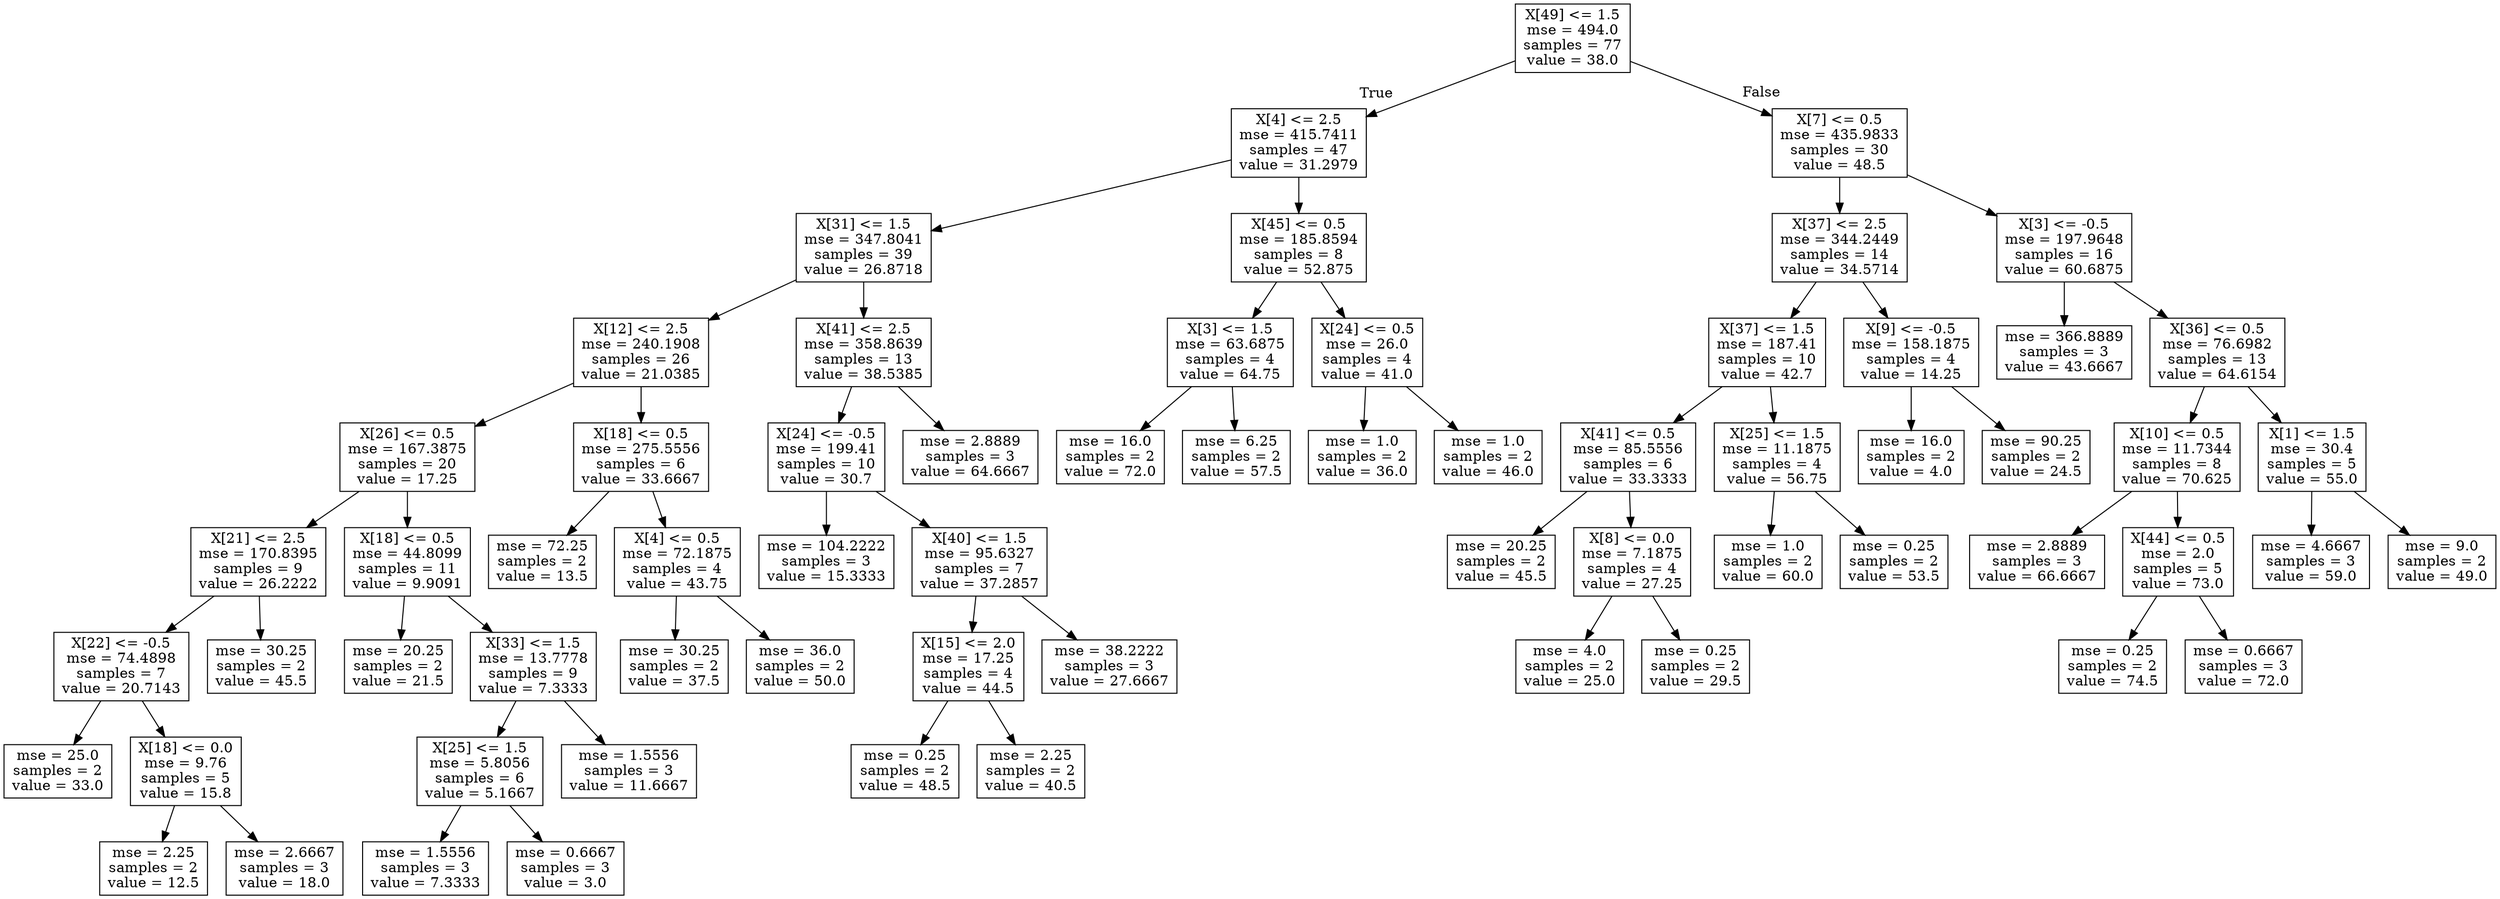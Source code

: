 digraph Tree {
node [shape=box] ;
0 [label="X[49] <= 1.5\nmse = 494.0\nsamples = 77\nvalue = 38.0"] ;
1 [label="X[4] <= 2.5\nmse = 415.7411\nsamples = 47\nvalue = 31.2979"] ;
0 -> 1 [labeldistance=2.5, labelangle=45, headlabel="True"] ;
2 [label="X[31] <= 1.5\nmse = 347.8041\nsamples = 39\nvalue = 26.8718"] ;
1 -> 2 ;
3 [label="X[12] <= 2.5\nmse = 240.1908\nsamples = 26\nvalue = 21.0385"] ;
2 -> 3 ;
4 [label="X[26] <= 0.5\nmse = 167.3875\nsamples = 20\nvalue = 17.25"] ;
3 -> 4 ;
5 [label="X[21] <= 2.5\nmse = 170.8395\nsamples = 9\nvalue = 26.2222"] ;
4 -> 5 ;
6 [label="X[22] <= -0.5\nmse = 74.4898\nsamples = 7\nvalue = 20.7143"] ;
5 -> 6 ;
7 [label="mse = 25.0\nsamples = 2\nvalue = 33.0"] ;
6 -> 7 ;
8 [label="X[18] <= 0.0\nmse = 9.76\nsamples = 5\nvalue = 15.8"] ;
6 -> 8 ;
9 [label="mse = 2.25\nsamples = 2\nvalue = 12.5"] ;
8 -> 9 ;
10 [label="mse = 2.6667\nsamples = 3\nvalue = 18.0"] ;
8 -> 10 ;
11 [label="mse = 30.25\nsamples = 2\nvalue = 45.5"] ;
5 -> 11 ;
12 [label="X[18] <= 0.5\nmse = 44.8099\nsamples = 11\nvalue = 9.9091"] ;
4 -> 12 ;
13 [label="mse = 20.25\nsamples = 2\nvalue = 21.5"] ;
12 -> 13 ;
14 [label="X[33] <= 1.5\nmse = 13.7778\nsamples = 9\nvalue = 7.3333"] ;
12 -> 14 ;
15 [label="X[25] <= 1.5\nmse = 5.8056\nsamples = 6\nvalue = 5.1667"] ;
14 -> 15 ;
16 [label="mse = 1.5556\nsamples = 3\nvalue = 7.3333"] ;
15 -> 16 ;
17 [label="mse = 0.6667\nsamples = 3\nvalue = 3.0"] ;
15 -> 17 ;
18 [label="mse = 1.5556\nsamples = 3\nvalue = 11.6667"] ;
14 -> 18 ;
19 [label="X[18] <= 0.5\nmse = 275.5556\nsamples = 6\nvalue = 33.6667"] ;
3 -> 19 ;
20 [label="mse = 72.25\nsamples = 2\nvalue = 13.5"] ;
19 -> 20 ;
21 [label="X[4] <= 0.5\nmse = 72.1875\nsamples = 4\nvalue = 43.75"] ;
19 -> 21 ;
22 [label="mse = 30.25\nsamples = 2\nvalue = 37.5"] ;
21 -> 22 ;
23 [label="mse = 36.0\nsamples = 2\nvalue = 50.0"] ;
21 -> 23 ;
24 [label="X[41] <= 2.5\nmse = 358.8639\nsamples = 13\nvalue = 38.5385"] ;
2 -> 24 ;
25 [label="X[24] <= -0.5\nmse = 199.41\nsamples = 10\nvalue = 30.7"] ;
24 -> 25 ;
26 [label="mse = 104.2222\nsamples = 3\nvalue = 15.3333"] ;
25 -> 26 ;
27 [label="X[40] <= 1.5\nmse = 95.6327\nsamples = 7\nvalue = 37.2857"] ;
25 -> 27 ;
28 [label="X[15] <= 2.0\nmse = 17.25\nsamples = 4\nvalue = 44.5"] ;
27 -> 28 ;
29 [label="mse = 0.25\nsamples = 2\nvalue = 48.5"] ;
28 -> 29 ;
30 [label="mse = 2.25\nsamples = 2\nvalue = 40.5"] ;
28 -> 30 ;
31 [label="mse = 38.2222\nsamples = 3\nvalue = 27.6667"] ;
27 -> 31 ;
32 [label="mse = 2.8889\nsamples = 3\nvalue = 64.6667"] ;
24 -> 32 ;
33 [label="X[45] <= 0.5\nmse = 185.8594\nsamples = 8\nvalue = 52.875"] ;
1 -> 33 ;
34 [label="X[3] <= 1.5\nmse = 63.6875\nsamples = 4\nvalue = 64.75"] ;
33 -> 34 ;
35 [label="mse = 16.0\nsamples = 2\nvalue = 72.0"] ;
34 -> 35 ;
36 [label="mse = 6.25\nsamples = 2\nvalue = 57.5"] ;
34 -> 36 ;
37 [label="X[24] <= 0.5\nmse = 26.0\nsamples = 4\nvalue = 41.0"] ;
33 -> 37 ;
38 [label="mse = 1.0\nsamples = 2\nvalue = 36.0"] ;
37 -> 38 ;
39 [label="mse = 1.0\nsamples = 2\nvalue = 46.0"] ;
37 -> 39 ;
40 [label="X[7] <= 0.5\nmse = 435.9833\nsamples = 30\nvalue = 48.5"] ;
0 -> 40 [labeldistance=2.5, labelangle=-45, headlabel="False"] ;
41 [label="X[37] <= 2.5\nmse = 344.2449\nsamples = 14\nvalue = 34.5714"] ;
40 -> 41 ;
42 [label="X[37] <= 1.5\nmse = 187.41\nsamples = 10\nvalue = 42.7"] ;
41 -> 42 ;
43 [label="X[41] <= 0.5\nmse = 85.5556\nsamples = 6\nvalue = 33.3333"] ;
42 -> 43 ;
44 [label="mse = 20.25\nsamples = 2\nvalue = 45.5"] ;
43 -> 44 ;
45 [label="X[8] <= 0.0\nmse = 7.1875\nsamples = 4\nvalue = 27.25"] ;
43 -> 45 ;
46 [label="mse = 4.0\nsamples = 2\nvalue = 25.0"] ;
45 -> 46 ;
47 [label="mse = 0.25\nsamples = 2\nvalue = 29.5"] ;
45 -> 47 ;
48 [label="X[25] <= 1.5\nmse = 11.1875\nsamples = 4\nvalue = 56.75"] ;
42 -> 48 ;
49 [label="mse = 1.0\nsamples = 2\nvalue = 60.0"] ;
48 -> 49 ;
50 [label="mse = 0.25\nsamples = 2\nvalue = 53.5"] ;
48 -> 50 ;
51 [label="X[9] <= -0.5\nmse = 158.1875\nsamples = 4\nvalue = 14.25"] ;
41 -> 51 ;
52 [label="mse = 16.0\nsamples = 2\nvalue = 4.0"] ;
51 -> 52 ;
53 [label="mse = 90.25\nsamples = 2\nvalue = 24.5"] ;
51 -> 53 ;
54 [label="X[3] <= -0.5\nmse = 197.9648\nsamples = 16\nvalue = 60.6875"] ;
40 -> 54 ;
55 [label="mse = 366.8889\nsamples = 3\nvalue = 43.6667"] ;
54 -> 55 ;
56 [label="X[36] <= 0.5\nmse = 76.6982\nsamples = 13\nvalue = 64.6154"] ;
54 -> 56 ;
57 [label="X[10] <= 0.5\nmse = 11.7344\nsamples = 8\nvalue = 70.625"] ;
56 -> 57 ;
58 [label="mse = 2.8889\nsamples = 3\nvalue = 66.6667"] ;
57 -> 58 ;
59 [label="X[44] <= 0.5\nmse = 2.0\nsamples = 5\nvalue = 73.0"] ;
57 -> 59 ;
60 [label="mse = 0.25\nsamples = 2\nvalue = 74.5"] ;
59 -> 60 ;
61 [label="mse = 0.6667\nsamples = 3\nvalue = 72.0"] ;
59 -> 61 ;
62 [label="X[1] <= 1.5\nmse = 30.4\nsamples = 5\nvalue = 55.0"] ;
56 -> 62 ;
63 [label="mse = 4.6667\nsamples = 3\nvalue = 59.0"] ;
62 -> 63 ;
64 [label="mse = 9.0\nsamples = 2\nvalue = 49.0"] ;
62 -> 64 ;
}